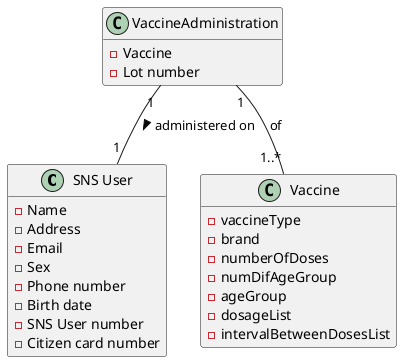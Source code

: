 @startuml
hide methods

class "SNS User"{
- Name
- Address
- Email
- Sex
- Phone number
- Birth date
- SNS User number
- Citizen card number
}

class Vaccine{
- vaccineType
- brand
- numberOfDoses
- numDifAgeGroup
- ageGroup
- dosageList
- intervalBetweenDosesList
}

class VaccineAdministration{
- Vaccine
- Lot number
}



"SNS User""1" -up- "1"VaccineAdministration : < administered on
VaccineAdministration"1" -down- "1..*"Vaccine : of
@enduml